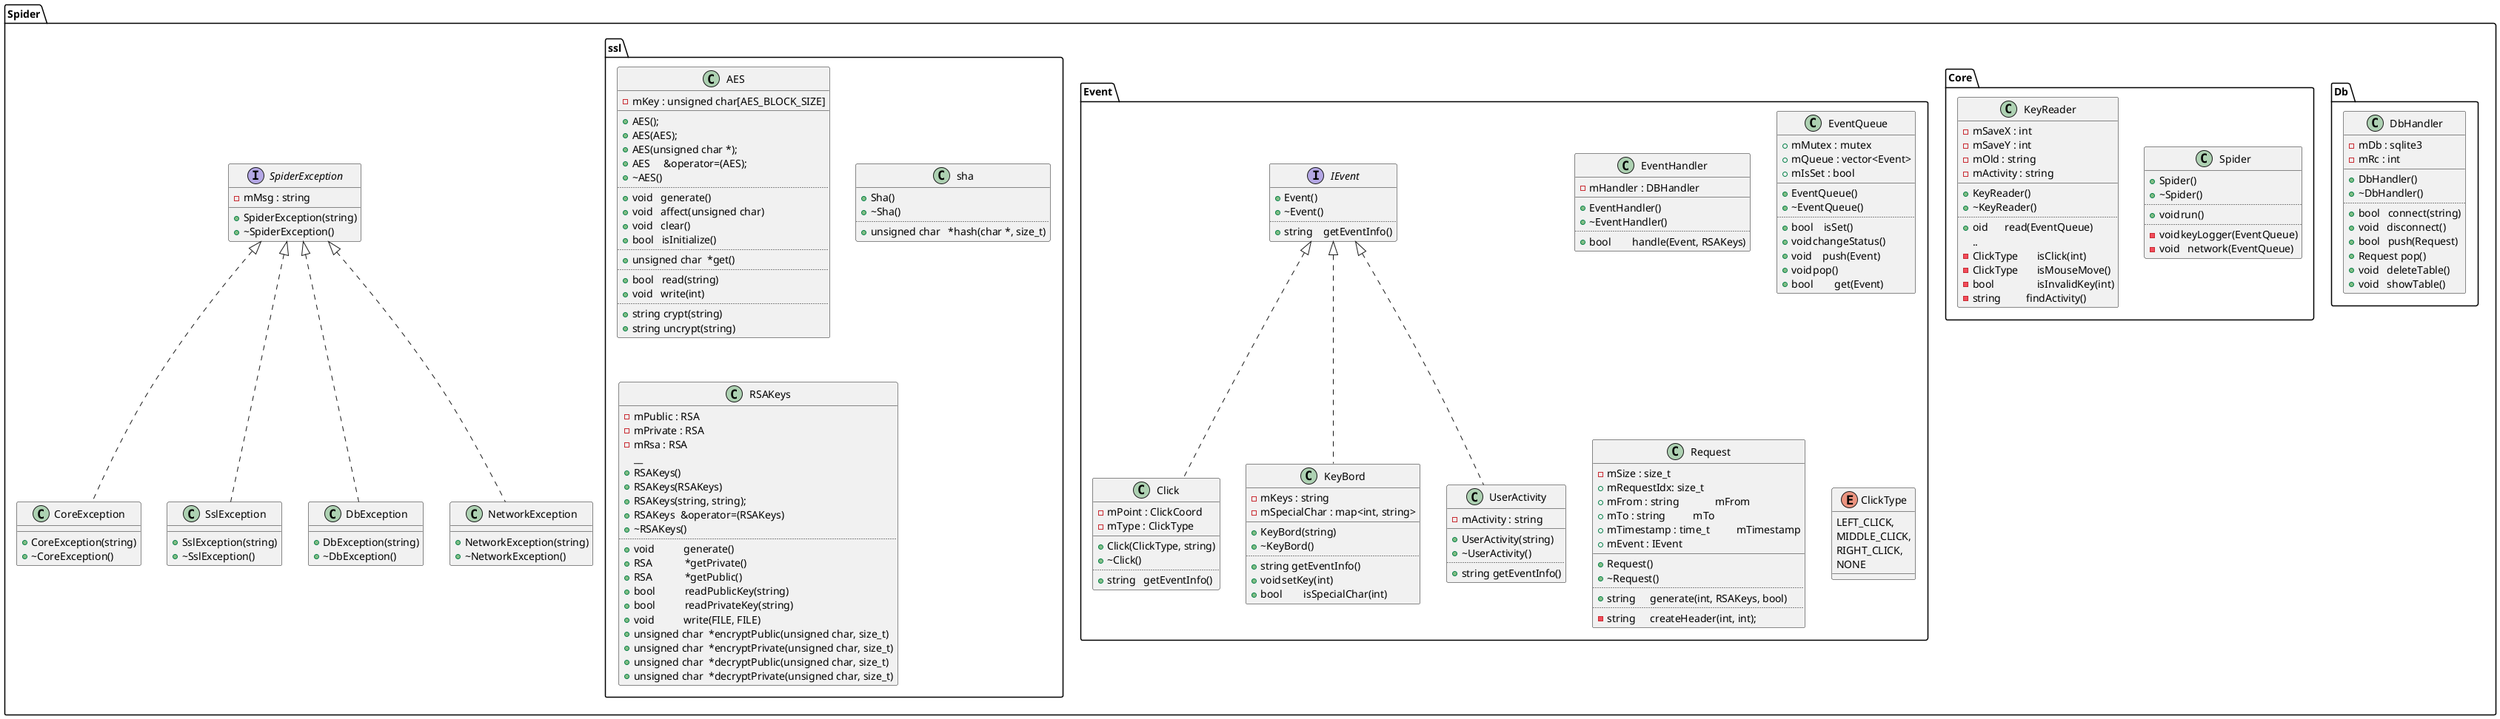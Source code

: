 @startuml

namespace Spider {

interface SpiderException {
    -mMsg : string
    +SpiderException(string)
    +~SpiderException()
}

SpiderException <|.. CoreException
SpiderException <|.. SslException
SpiderException <|.. DbException
SpiderException <|.. NetworkException

class CoreException {
    +CoreException(string)
    +~CoreException()
}

class SslException {
    +SslException(string)
    +~SslException()
}

class DbException {
    +DbException(string)
    +~DbException()
}

class NetworkException {
    +NetworkException(string)
    +~NetworkException()
}

namespace Db {

    class DbHandler {
        -mDb : sqlite3
        -mRc : int
        __
        +DbHandler()
        +~DbHandler()
        ..
        +bool   connect(string)
        +void   disconnect()
        +bool   push(Request)
        +Request pop()
        +void   deleteTable()
        +void   showTable()
    }

}

namespace Core {

    class Spider {
        +Spider()
        +~Spider()
        ..
 		+void	run()
 		..
 		-void	keyLogger(EventQueue)
 		-void   network(EventQueue)
 	}

 	class   KeyReader {
 	    -mSaveX : int
 	    -mSaveY : int
 	    -mOld : string
 	    -mActivity : string
 	    __
 	    +KeyReader()
 	    +~KeyReader()
 	    ..
        +oid 	    read(EventQueue)
        ..
        -ClickType	isClick(int)
        -ClickType	isMouseMove()
        -bool		isInvalidKey(int)
        -string	    findActivity()
 	}
}

namespace Event {

    class   EventHandler {
        -mHandler : DBHandler
        __
        +EventHandler()
        +~EventHandler()
        ..
        +bool	handle(Event, RSAKeys)
    }

    class   EventQueue {
        +mMutex : mutex
        +mQueue : vector<Event>
        +mIsSet : bool
        __
        +EventQueue()
        +~EventQueue()
        ..
        +bool    isSet()
        +void	changeStatus()
        +void    push(Event)
        +void	pop()
        +bool	get(Event)
    }

    class   Request {
        -mSize : size_t
        +mRequestIdx: size_t
        +mFrom : string		mFrom
        +mTo : string		mTo
        +mTimestamp : time_t		mTimestamp
        +mEvent : IEvent
        __
        +Request()
        +~Request()
        ..
        +string	generate(int, RSAKeys, bool)
        ..
        -string	createHeader(int, int);
    }

    interface IEvent {
        +Event()
        +~Event()
        ..
        +string    getEventInfo()
    }

    IEvent <|.. Click
    IEvent <|.. KeyBord
    IEvent <|.. UserActivity

    class   Click {
        -mPoint : ClickCoord
        -mType : ClickType
        __
        +Click(ClickType, string)
        +~Click()
        ..
        +string   getEventInfo()
    }

    class   KeyBord {
        -mKeys : string
        -mSpecialChar : map<int, string>
        __
        +KeyBord(string)
        +~KeyBord()
        ..
        +string getEventInfo()
        +void	setKey(int)
        +bool	isSpecialChar(int)
    }

    class   UserActivity {
        -mActivity : string
        __
        +UserActivity(string)
        +~UserActivity()
        ..
        +string getEventInfo()
    }

	enum ClickType {
		LEFT_CLICK,
		MIDDLE_CLICK,
		RIGHT_CLICK,
		NONE
	}

}

namespace ssl {

    class AES {
        -mKey : unsigned char[AES_BLOCK_SIZE]
        __
        +AES();
  		+AES(AES);
   		+AES(unsigned char *);
        +AES     &operator=(AES);
  		+~AES()
  		..
  		+void   generate()
		+void   affect(unsigned char)
		+void   clear()
		+bool   isInitialize()
		..
        +unsigned char  *get()
        ..
        +bool   read(string)
        +void   write(int)
        ..
        +string crypt(string)
        +string uncrypt(string)
    }

    class sha {
   		+Sha()
  		+~Sha()
  		..
  		+unsigned char   *hash(char *, size_t)
    }

    class RSAKeys {
		-mPublic : RSA
		-mPrivate : RSA
        -mRsa : RSA
        __
		+RSAKeys()
		+RSAKeys(RSAKeys)
		+RSAKeys(string, string);
		+RSAKeys  &operator=(RSAKeys)
		+~RSAKeys()
		..
		+void           generate()
		+RSA            *getPrivate()
        +RSA            *getPublic()
		+bool           readPublicKey(string)
		+bool           readPrivateKey(string)
        +void           write(FILE, FILE)
        +unsigned char  *encryptPublic(unsigned char, size_t)
        +unsigned char  *encryptPrivate(unsigned char, size_t)
        +unsigned char  *decryptPublic(unsigned char, size_t)
        +unsigned char  *decryptPrivate(unsigned char, size_t)
    }
}

}

@enduml